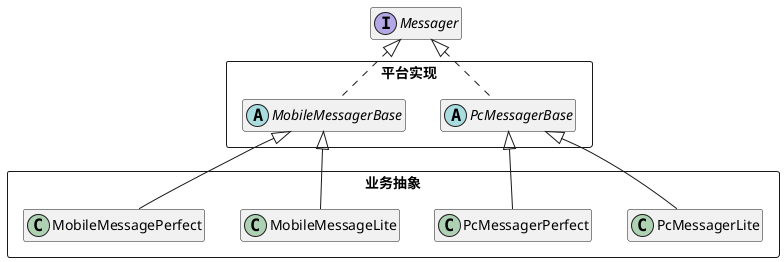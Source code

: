 @startuml 朴素实现
interface Messager
package 平台实现 <<Rectangle>> {
    abstract PcMessagerBase
    abstract MobileMessagerBase
}
package 业务抽象 <<Rectangle>> {
    class PcMessagerLite
    class PcMessagerPerfect
    class MobileMessageLite
    class MobileMessagePerfect
}

Messager <|.. PcMessagerBase
Messager <|.. MobileMessagerBase

PcMessagerBase <|-- PcMessagerLite
PcMessagerBase <|-- PcMessagerPerfect

MobileMessagerBase <|-- MobileMessageLite
MobileMessagerBase <|-- MobileMessagePerfect

'''''''''' settings ''''''''''''
hide empty members
@enduml